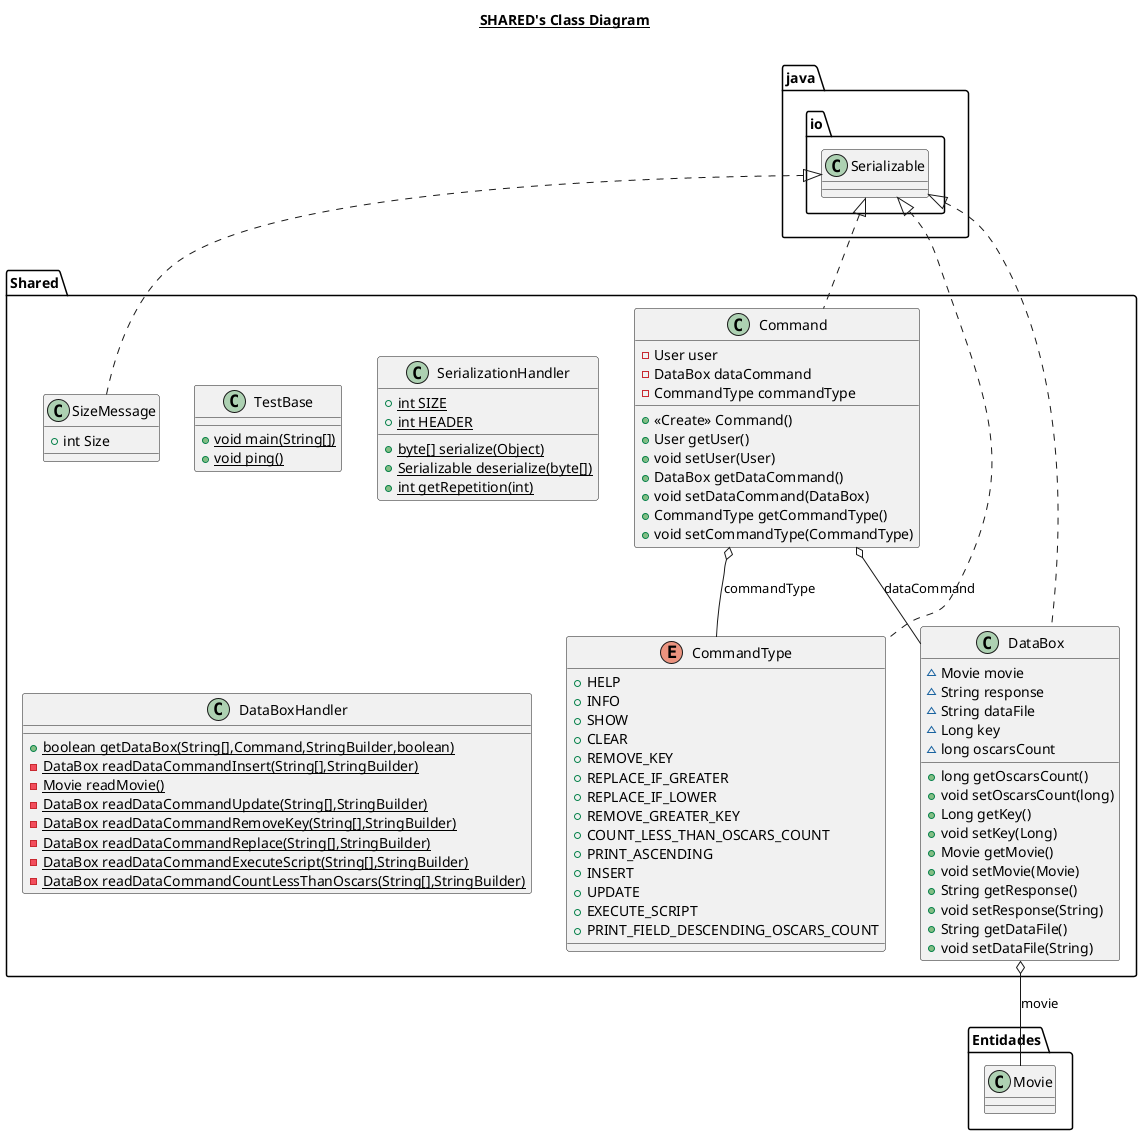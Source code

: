 @startuml

title __SHARED's Class Diagram__\n

    class Shared.TestBase {
    + {static} void main(String[])
    + {static} void ping()
    }
    class Shared.SerializationHandler {
    + {static} int SIZE
    + {static} int HEADER
    + {static} byte[] serialize(Object)
    + {static} Serializable deserialize(byte[])
    + {static} int getRepetition(int)
    }
    class Shared.SizeMessage {
    + int Size
    }
    enum Shared.CommandType {
    +  HELP
    +  INFO
    +  SHOW
    +  CLEAR
    +  REMOVE_KEY
    +  REPLACE_IF_GREATER
    +  REPLACE_IF_LOWER
    +  REMOVE_GREATER_KEY
    +  COUNT_LESS_THAN_OSCARS_COUNT
    +  PRINT_ASCENDING
    +  INSERT
    +  UPDATE
    +  EXECUTE_SCRIPT
    +  PRINT_FIELD_DESCENDING_OSCARS_COUNT
    }
    class Shared.Command {
    - User user
    - DataBox dataCommand
    - CommandType commandType
    + <<Create>> Command()
    + User getUser()
    + void setUser(User)
    + DataBox getDataCommand()
    + void setDataCommand(DataBox)
    + CommandType getCommandType()
    + void setCommandType(CommandType)
    }
    class Shared.DataBox {
    ~ Movie movie
    ~ String response
    ~ String dataFile
    ~ Long key
    ~ long oscarsCount
    + long getOscarsCount()
    + void setOscarsCount(long)
    + Long getKey()
    + void setKey(Long)
    + Movie getMovie()
    + void setMovie(Movie)
    + String getResponse()
    + void setResponse(String)
    + String getDataFile()
    + void setDataFile(String)
    }
    class Shared.DataBoxHandler {
    + {static} boolean getDataBox(String[],Command,StringBuilder,boolean)
    - {static} DataBox readDataCommandInsert(String[],StringBuilder)
    - {static} Movie readMovie()
    - {static} DataBox readDataCommandUpdate(String[],StringBuilder)
    - {static} DataBox readDataCommandRemoveKey(String[],StringBuilder)
    - {static} DataBox readDataCommandReplace(String[],StringBuilder)
    - {static} DataBox readDataCommandExecuteScript(String[],StringBuilder)
    - {static} DataBox readDataCommandCountLessThanOscars(String[],StringBuilder)
    }

    Shared.Command .up.|> java.io.Serializable
    Shared.Command o-- Shared.CommandType : commandType
    Shared.Command o-- Shared.DataBox : dataCommand
    Shared.CommandType .up.|> java.io.Serializable
    Shared.DataBox .up.|> java.io.Serializable
    Shared.DataBox o-- Entidades.Movie : movie
    Shared.SizeMessage .up.|> java.io.Serializable


@enduml